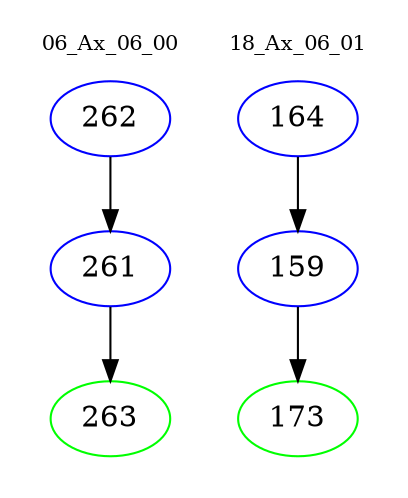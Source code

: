 digraph{
subgraph cluster_0 {
color = white
label = "06_Ax_06_00";
fontsize=10;
T0_262 [label="262", color="blue"]
T0_262 -> T0_261 [color="black"]
T0_261 [label="261", color="blue"]
T0_261 -> T0_263 [color="black"]
T0_263 [label="263", color="green"]
}
subgraph cluster_1 {
color = white
label = "18_Ax_06_01";
fontsize=10;
T1_164 [label="164", color="blue"]
T1_164 -> T1_159 [color="black"]
T1_159 [label="159", color="blue"]
T1_159 -> T1_173 [color="black"]
T1_173 [label="173", color="green"]
}
}
